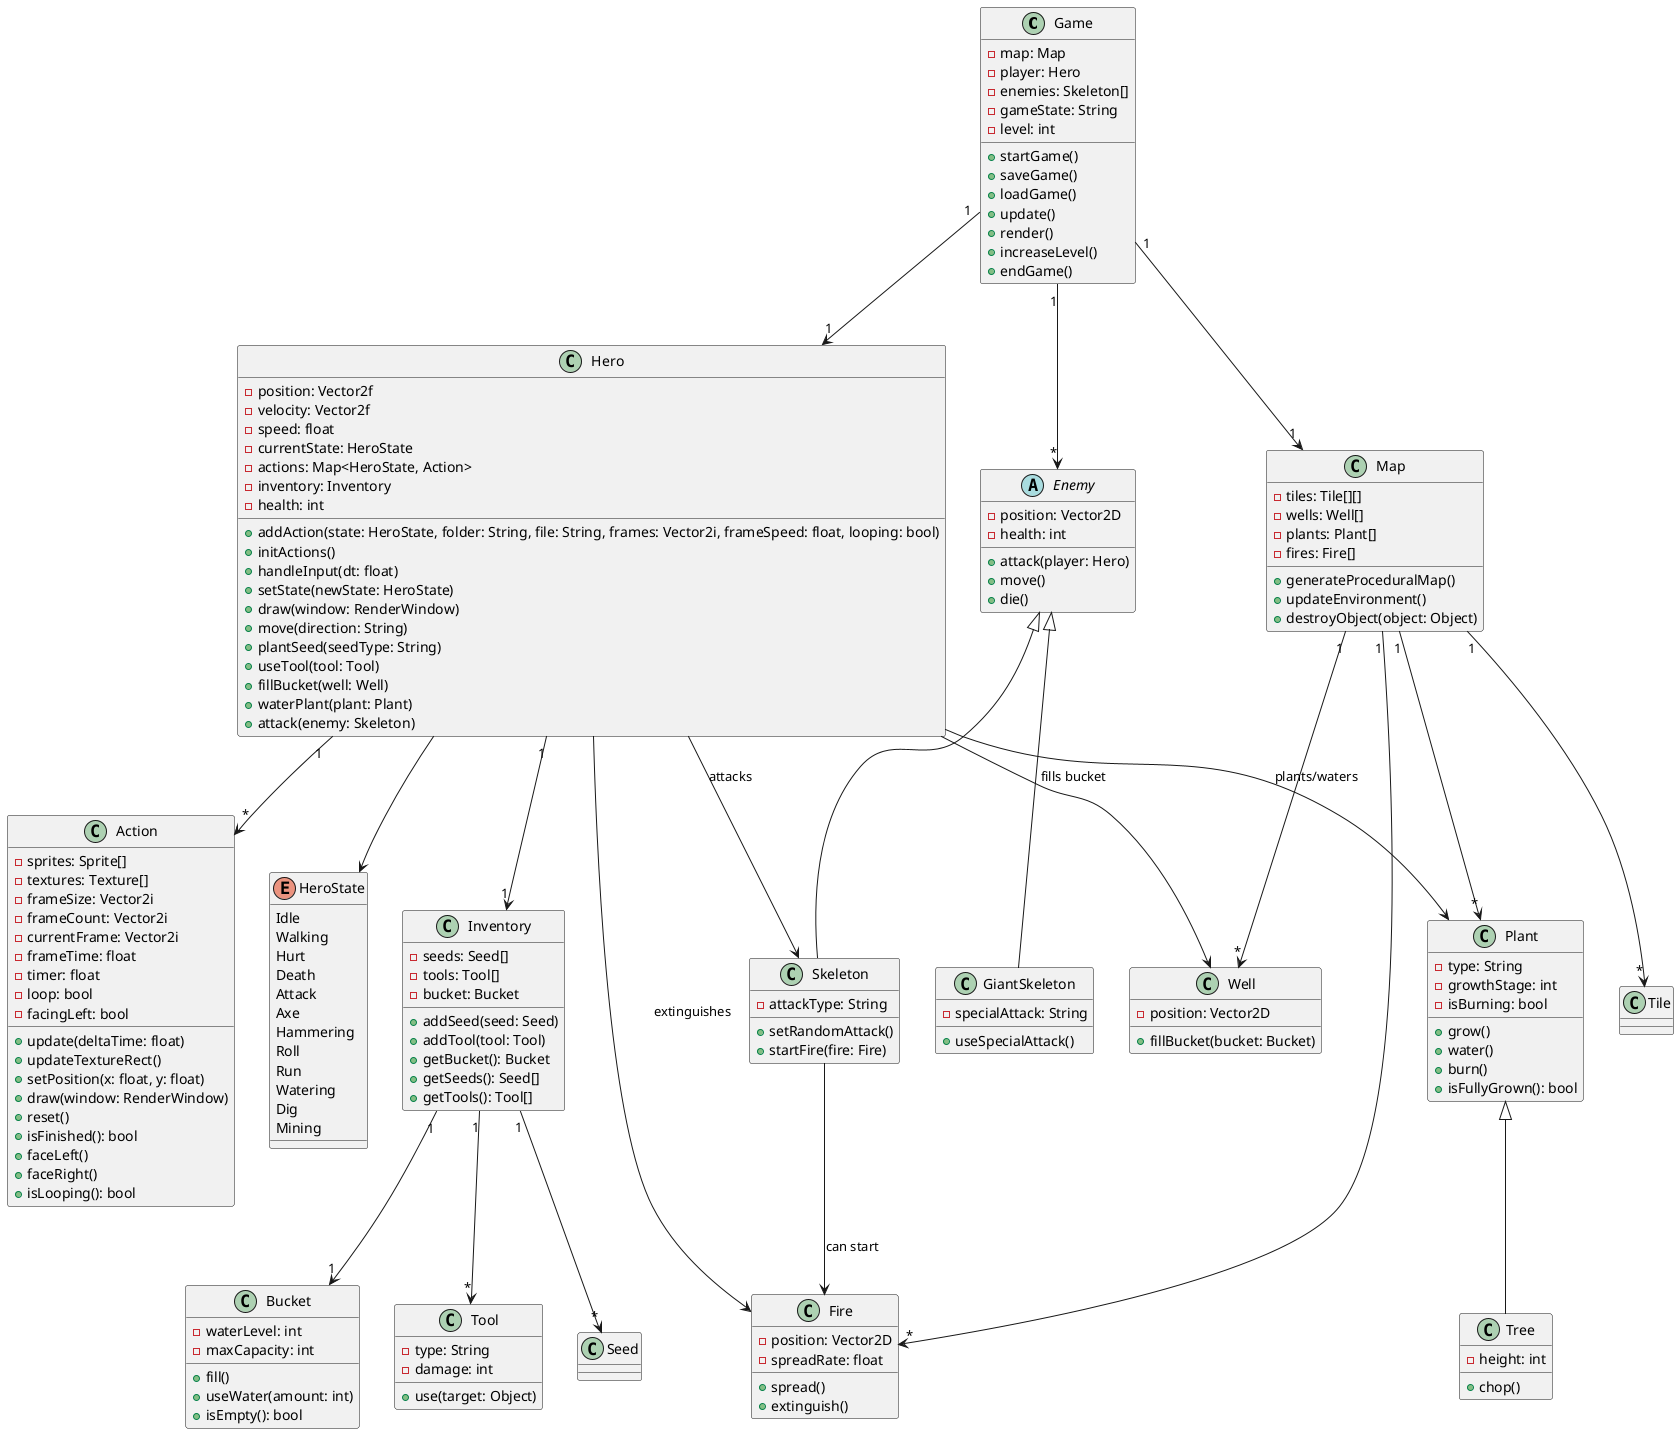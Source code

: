 @startuml ForestGameClassDiagram

' Game class to manage the overall game state
class Game {
    -map: Map
    -player: Hero
    -enemies: Skeleton[]
    -gameState: String
    -level: int
    +startGame()
    +saveGame()
    +loadGame()
    +update()
    +render()
    +increaseLevel()
    +endGame()
}

' Hero class for the protagonist (lumberjack)
class Hero {
    -position: Vector2f
    -velocity: Vector2f
    -speed: float
    -currentState: HeroState
    -actions: Map<HeroState, Action>
    -inventory: Inventory
    -health: int
    +addAction(state: HeroState, folder: String, file: String, frames: Vector2i, frameSpeed: float, looping: bool)
    +initActions()
    +handleInput(dt: float)
    +setState(newState: HeroState)
    +draw(window: RenderWindow)
    +move(direction: String)
    +plantSeed(seedType: String)
    +useTool(tool: Tool)
    +fillBucket(well: Well)
    +waterPlant(plant: Plant)
    +attack(enemy: Skeleton)
}

' Action class for hero animations
class Action {
    -sprites: Sprite[]
    -textures: Texture[]
    -frameSize: Vector2i
    -frameCount: Vector2i
    -currentFrame: Vector2i
    -frameTime: float
    -timer: float
    -loop: bool
    -facingLeft: bool
    +update(deltaTime: float)
    +updateTextureRect()
    +setPosition(x: float, y: float)
    +draw(window: RenderWindow)
    +reset()
    +isFinished(): bool
    +faceLeft()
    +faceRight()
    +isLooping(): bool
}

' Inventory class
class Inventory {
    -seeds: Seed[]
    -tools: Tool[]
    -bucket: Bucket
    +addSeed(seed: Seed)
    +addTool(tool: Tool)
    +getBucket(): Bucket
    +getSeeds(): Seed[]
    +getTools(): Tool[]
}

' Bucket class
class Bucket {
    -waterLevel: int
    -maxCapacity: int
    +fill()
    +useWater(amount: int)
    +isEmpty(): bool
}

' Tool class
class Tool {
    -type: String
    -damage: int
    +use(target: Object)
}

' Plant class
class Plant {
    -type: String
    -growthStage: int
    -isBurning: bool
    +grow()
    +water()
    +burn()
    +isFullyGrown(): bool
}

' Tree class
class Tree {
    -height: int
    +chop()
}

' Fire class
class Fire {
    -position: Vector2D
    -spreadRate: float
    +spread()
    +extinguish()
}

' Abstract Enemy class
abstract class Enemy {
    -position: Vector2D
    -health: int
    +attack(player: Hero)
    +move()
    +die()
}

' Skeleton class
class Skeleton {
    -attackType: String
    +setRandomAttack()
    +startFire(fire: Fire)
}

' GiantSkeleton class
class GiantSkeleton {
    -specialAttack: String
    +useSpecialAttack()
}

' Map class
class Map {
    -tiles: Tile[][]
    -wells: Well[]
    -plants: Plant[]
    -fires: Fire[]
    +generateProceduralMap()
    +updateEnvironment()
    +destroyObject(object: Object)
}

' Well class
class Well {
    -position: Vector2D
    +fillBucket(bucket: Bucket)
}

' Enum for hero states
enum HeroState {
    Idle
    Walking
    Hurt
    Death
    Attack
    Axe
    Hammering
    Roll
    Run
    Watering
    Dig
    Mining
}

' Relationships
Game "1" --> "1" Hero
Game "1" --> "1" Map
Game "1" --> "*" Enemy
Hero "1" --> "1" Inventory
Hero "1" --> "*" Action
Inventory "1" --> "1" Bucket
Inventory "1" --> "*" Tool
Inventory "1" --> "*" Seed
Map "1" --> "*" Tile
Map "1" --> "*" Plant
Map "1" --> "*" Fire
Map "1" --> "*" Well
Plant <|-- Tree
Enemy <|-- Skeleton
Enemy <|-- GiantSkeleton
Skeleton --> Fire : can start
Hero --> Skeleton : attacks
Hero --> Plant : plants/waters
Hero --> Fire : extinguishes
Hero --> Well : fills bucket
Hero --> HeroState

@enduml
